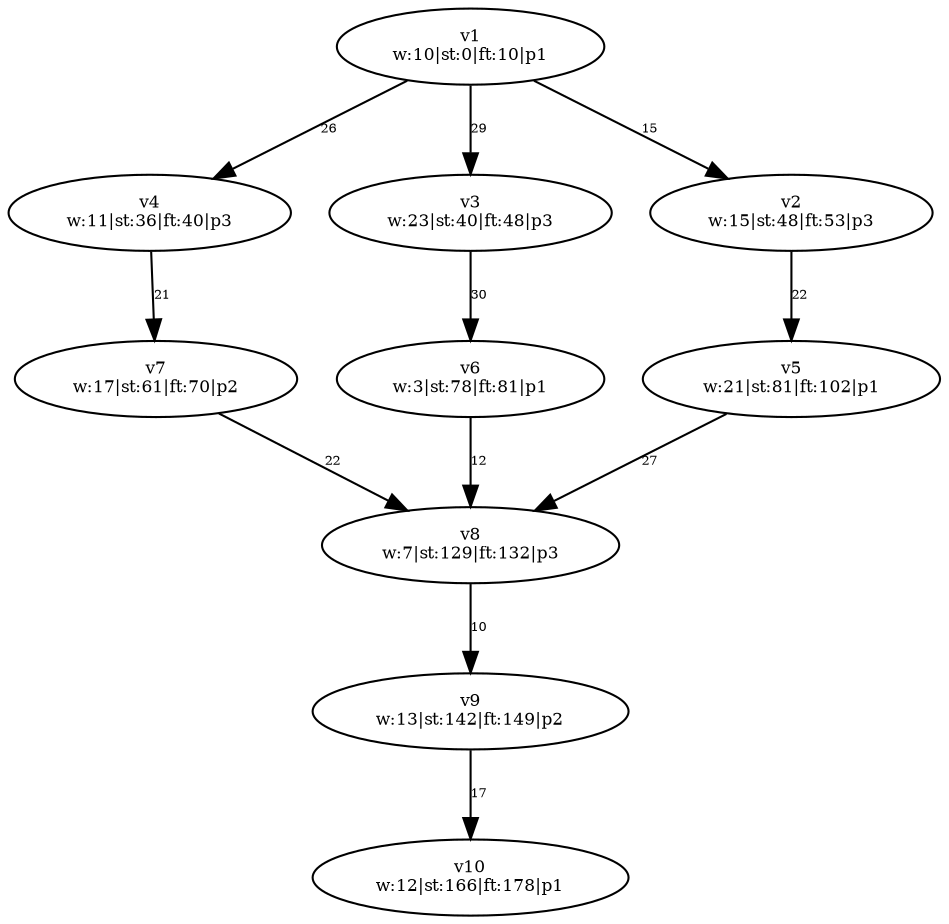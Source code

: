 digraph {
	v1 [label="v1
w:10|st:0|ft:10|p1" fontsize=8.0]
	v4 [label="v4
w:11|st:36|ft:40|p3" fontsize=8.0]
	v3 [label="v3
w:23|st:40|ft:48|p3" fontsize=8.0]
	v2 [label="v2
w:15|st:48|ft:53|p3" fontsize=8.0]
	v6 [label="v6
w:3|st:78|ft:81|p1" fontsize=8.0]
	v7 [label="v7
w:17|st:61|ft:70|p2" fontsize=8.0]
	v5 [label="v5
w:21|st:81|ft:102|p1" fontsize=8.0]
	v8 [label="v8
w:7|st:129|ft:132|p3" fontsize=8.0]
	v9 [label="v9
w:13|st:142|ft:149|p2" fontsize=8.0]
	v10 [label="v10
w:12|st:166|ft:178|p1" fontsize=8.0]
	v1 -> v2 [label=15 constraint=true fontsize=6.0]
	v1 -> v3 [label=29 constraint=true fontsize=6.0]
	v1 -> v4 [label=26 constraint=true fontsize=6.0]
	v2 -> v5 [label=22 constraint=true fontsize=6.0]
	v3 -> v6 [label=30 constraint=true fontsize=6.0]
	v4 -> v7 [label=21 constraint=true fontsize=6.0]
	v5 -> v8 [label=27 constraint=true fontsize=6.0]
	v6 -> v8 [label=12 constraint=true fontsize=6.0]
	v7 -> v8 [label=22 constraint=true fontsize=6.0]
	v8 -> v9 [label=10 constraint=true fontsize=6.0]
	v9 -> v10 [label=17 constraint=true fontsize=6.0]
}
